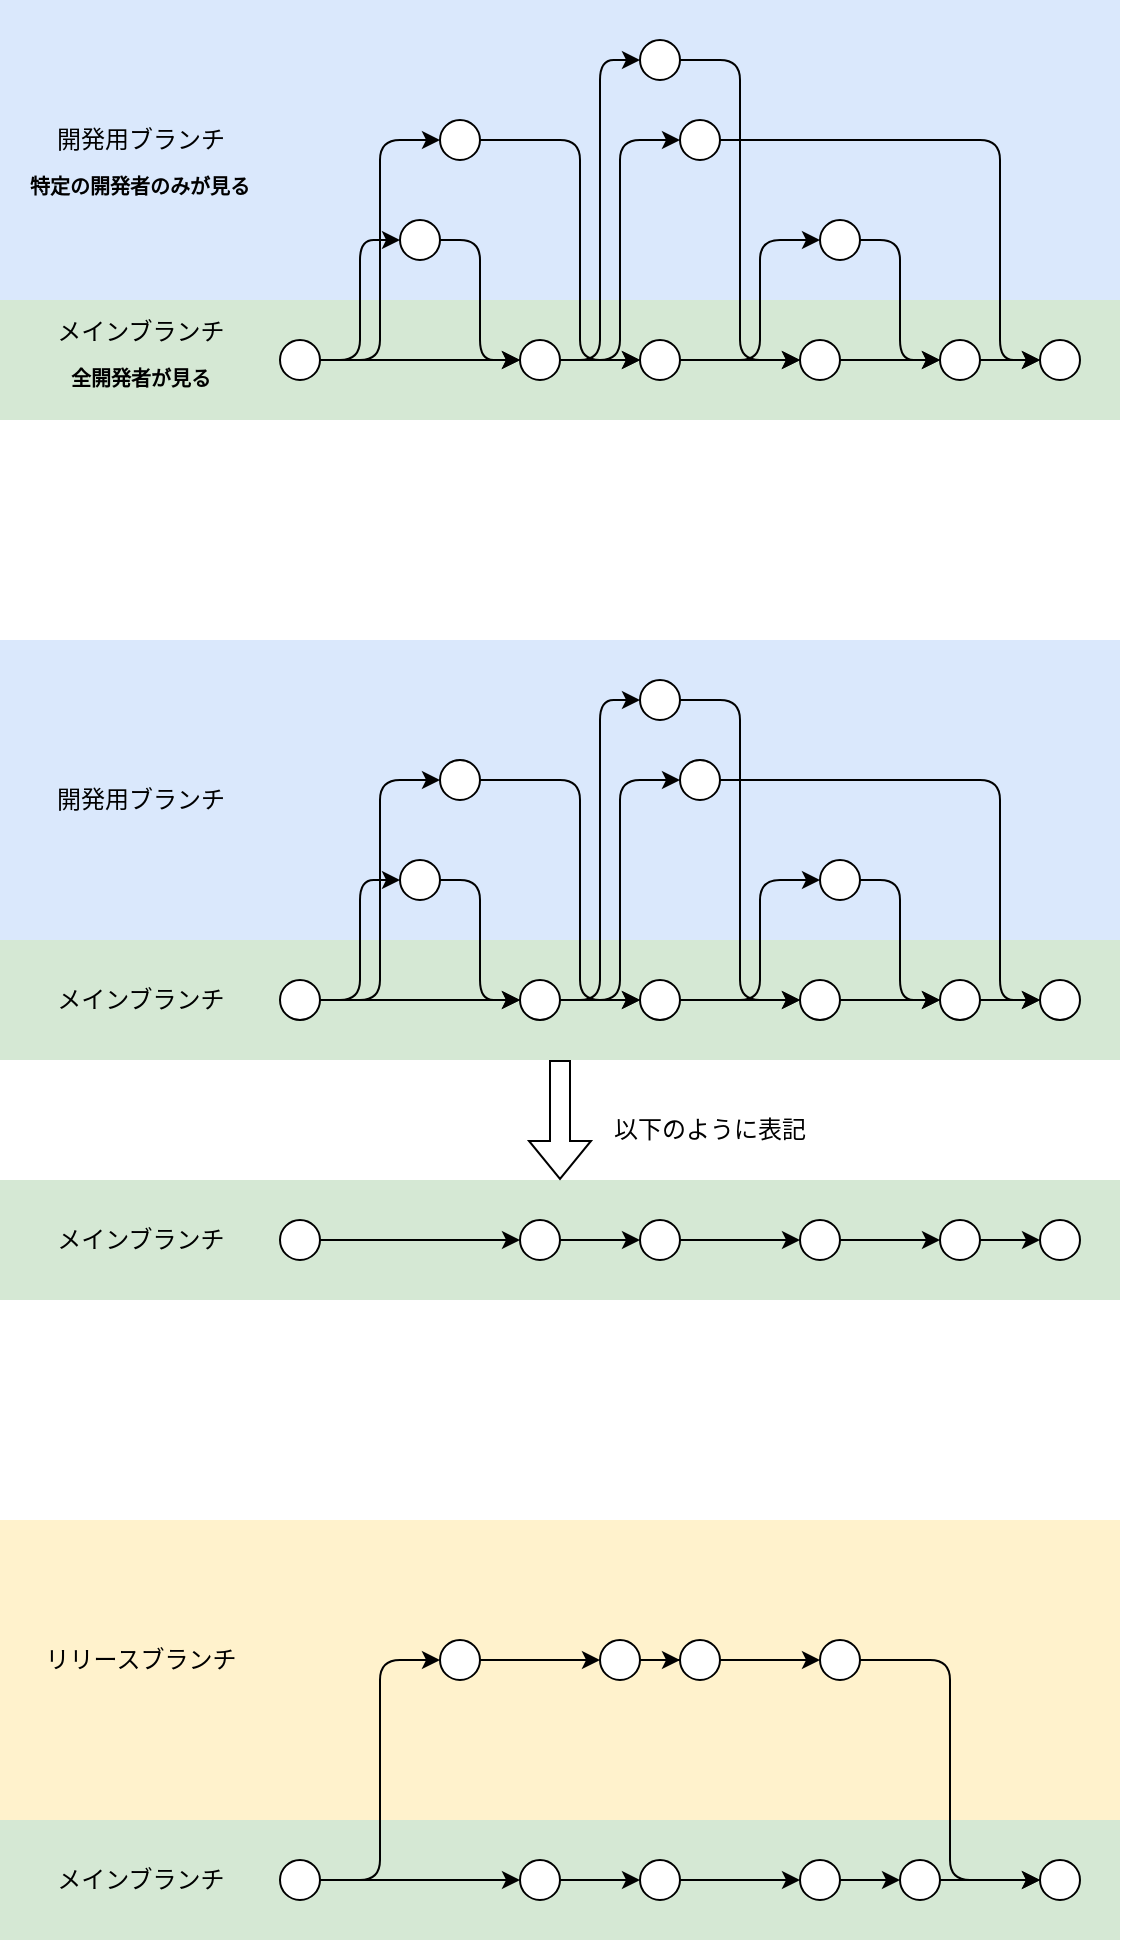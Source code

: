 <mxfile version="24.2.1" type="device">
  <diagram name="ページ1" id="_p8y2ZMvJbF9bzFV4q6h">
    <mxGraphModel dx="819" dy="426" grid="1" gridSize="10" guides="1" tooltips="1" connect="1" arrows="1" fold="1" page="1" pageScale="1" pageWidth="827" pageHeight="1169" math="0" shadow="0">
      <root>
        <mxCell id="0" />
        <mxCell id="1" parent="0" />
        <mxCell id="p1uvAuJWru4tgl7bkKN8-23" value="" style="rounded=0;whiteSpace=wrap;html=1;fillColor=#dae8fc;strokeColor=none;" parent="1" vertex="1">
          <mxGeometry width="560" height="150" as="geometry" />
        </mxCell>
        <mxCell id="p1uvAuJWru4tgl7bkKN8-22" value="" style="rounded=0;whiteSpace=wrap;html=1;fillColor=#d5e8d4;strokeColor=none;" parent="1" vertex="1">
          <mxGeometry y="150" width="560" height="60" as="geometry" />
        </mxCell>
        <mxCell id="p1uvAuJWru4tgl7bkKN8-10" style="edgeStyle=orthogonalEdgeStyle;rounded=0;orthogonalLoop=1;jettySize=auto;html=1;entryX=0;entryY=0.5;entryDx=0;entryDy=0;" parent="1" source="p1uvAuJWru4tgl7bkKN8-1" target="p1uvAuJWru4tgl7bkKN8-6" edge="1">
          <mxGeometry relative="1" as="geometry" />
        </mxCell>
        <mxCell id="p1uvAuJWru4tgl7bkKN8-15" style="edgeStyle=orthogonalEdgeStyle;rounded=1;orthogonalLoop=1;jettySize=auto;html=1;entryX=0;entryY=0.5;entryDx=0;entryDy=0;curved=0;" parent="1" source="p1uvAuJWru4tgl7bkKN8-1" target="p1uvAuJWru4tgl7bkKN8-3" edge="1">
          <mxGeometry relative="1" as="geometry" />
        </mxCell>
        <mxCell id="Q-xTxNDlCBi8yUghtBU0-2" style="edgeStyle=orthogonalEdgeStyle;rounded=1;orthogonalLoop=1;jettySize=auto;html=1;entryX=0;entryY=0.5;entryDx=0;entryDy=0;curved=0;" parent="1" source="p1uvAuJWru4tgl7bkKN8-1" target="p1uvAuJWru4tgl7bkKN8-9" edge="1">
          <mxGeometry relative="1" as="geometry" />
        </mxCell>
        <mxCell id="p1uvAuJWru4tgl7bkKN8-1" value="" style="ellipse;whiteSpace=wrap;html=1;aspect=fixed;" parent="1" vertex="1">
          <mxGeometry x="140" y="170" width="20" height="20" as="geometry" />
        </mxCell>
        <mxCell id="p1uvAuJWru4tgl7bkKN8-16" style="edgeStyle=orthogonalEdgeStyle;rounded=1;orthogonalLoop=1;jettySize=auto;html=1;entryX=0;entryY=0.5;entryDx=0;entryDy=0;curved=0;" parent="1" source="p1uvAuJWru4tgl7bkKN8-3" target="p1uvAuJWru4tgl7bkKN8-6" edge="1">
          <mxGeometry relative="1" as="geometry" />
        </mxCell>
        <mxCell id="p1uvAuJWru4tgl7bkKN8-3" value="" style="ellipse;whiteSpace=wrap;html=1;aspect=fixed;" parent="1" vertex="1">
          <mxGeometry x="200" y="110" width="20" height="20" as="geometry" />
        </mxCell>
        <mxCell id="Q-xTxNDlCBi8yUghtBU0-4" style="edgeStyle=orthogonalEdgeStyle;rounded=1;orthogonalLoop=1;jettySize=auto;html=1;entryX=0;entryY=0.5;entryDx=0;entryDy=0;curved=0;" parent="1" source="p1uvAuJWru4tgl7bkKN8-6" target="p1uvAuJWru4tgl7bkKN8-12" edge="1">
          <mxGeometry relative="1" as="geometry" />
        </mxCell>
        <mxCell id="Q-xTxNDlCBi8yUghtBU0-7" style="edgeStyle=orthogonalEdgeStyle;rounded=0;orthogonalLoop=1;jettySize=auto;html=1;entryX=0;entryY=0.5;entryDx=0;entryDy=0;" parent="1" source="p1uvAuJWru4tgl7bkKN8-6" target="Q-xTxNDlCBi8yUghtBU0-1" edge="1">
          <mxGeometry relative="1" as="geometry" />
        </mxCell>
        <mxCell id="Q-xTxNDlCBi8yUghtBU0-13" style="edgeStyle=orthogonalEdgeStyle;rounded=1;orthogonalLoop=1;jettySize=auto;html=1;entryX=0;entryY=0.5;entryDx=0;entryDy=0;curved=0;" parent="1" source="p1uvAuJWru4tgl7bkKN8-6" target="Q-xTxNDlCBi8yUghtBU0-11" edge="1">
          <mxGeometry relative="1" as="geometry" />
        </mxCell>
        <mxCell id="p1uvAuJWru4tgl7bkKN8-6" value="" style="ellipse;whiteSpace=wrap;html=1;aspect=fixed;" parent="1" vertex="1">
          <mxGeometry x="260" y="170" width="20" height="20" as="geometry" />
        </mxCell>
        <mxCell id="p1uvAuJWru4tgl7bkKN8-11" style="edgeStyle=orthogonalEdgeStyle;rounded=0;orthogonalLoop=1;jettySize=auto;html=1;" parent="1" source="p1uvAuJWru4tgl7bkKN8-7" target="p1uvAuJWru4tgl7bkKN8-8" edge="1">
          <mxGeometry relative="1" as="geometry" />
        </mxCell>
        <mxCell id="p1uvAuJWru4tgl7bkKN8-7" value="" style="ellipse;whiteSpace=wrap;html=1;aspect=fixed;" parent="1" vertex="1">
          <mxGeometry x="400" y="170" width="20" height="20" as="geometry" />
        </mxCell>
        <mxCell id="Q-xTxNDlCBi8yUghtBU0-17" style="edgeStyle=orthogonalEdgeStyle;rounded=0;orthogonalLoop=1;jettySize=auto;html=1;" parent="1" source="p1uvAuJWru4tgl7bkKN8-8" target="Q-xTxNDlCBi8yUghtBU0-15" edge="1">
          <mxGeometry relative="1" as="geometry" />
        </mxCell>
        <mxCell id="p1uvAuJWru4tgl7bkKN8-8" value="" style="ellipse;whiteSpace=wrap;html=1;aspect=fixed;" parent="1" vertex="1">
          <mxGeometry x="470" y="170" width="20" height="20" as="geometry" />
        </mxCell>
        <mxCell id="Q-xTxNDlCBi8yUghtBU0-5" style="edgeStyle=orthogonalEdgeStyle;rounded=1;orthogonalLoop=1;jettySize=auto;html=1;entryX=0;entryY=0.5;entryDx=0;entryDy=0;curved=0;" parent="1" source="p1uvAuJWru4tgl7bkKN8-9" target="Q-xTxNDlCBi8yUghtBU0-1" edge="1">
          <mxGeometry relative="1" as="geometry">
            <Array as="points">
              <mxPoint x="290" y="70" />
              <mxPoint x="290" y="180" />
            </Array>
          </mxGeometry>
        </mxCell>
        <mxCell id="p1uvAuJWru4tgl7bkKN8-9" value="" style="ellipse;whiteSpace=wrap;html=1;aspect=fixed;" parent="1" vertex="1">
          <mxGeometry x="220" y="60" width="20" height="20" as="geometry" />
        </mxCell>
        <mxCell id="Q-xTxNDlCBi8yUghtBU0-8" style="edgeStyle=orthogonalEdgeStyle;rounded=1;orthogonalLoop=1;jettySize=auto;html=1;entryX=0;entryY=0.5;entryDx=0;entryDy=0;curved=0;" parent="1" source="p1uvAuJWru4tgl7bkKN8-12" target="p1uvAuJWru4tgl7bkKN8-7" edge="1">
          <mxGeometry relative="1" as="geometry" />
        </mxCell>
        <mxCell id="p1uvAuJWru4tgl7bkKN8-12" value="" style="ellipse;whiteSpace=wrap;html=1;aspect=fixed;" parent="1" vertex="1">
          <mxGeometry x="320" y="20" width="20" height="20" as="geometry" />
        </mxCell>
        <mxCell id="Q-xTxNDlCBi8yUghtBU0-14" style="edgeStyle=orthogonalEdgeStyle;rounded=1;orthogonalLoop=1;jettySize=auto;html=1;entryX=0;entryY=0.5;entryDx=0;entryDy=0;curved=0;" parent="1" source="p1uvAuJWru4tgl7bkKN8-13" target="p1uvAuJWru4tgl7bkKN8-8" edge="1">
          <mxGeometry relative="1" as="geometry" />
        </mxCell>
        <mxCell id="p1uvAuJWru4tgl7bkKN8-13" value="" style="ellipse;whiteSpace=wrap;html=1;aspect=fixed;" parent="1" vertex="1">
          <mxGeometry x="410" y="110" width="20" height="20" as="geometry" />
        </mxCell>
        <mxCell id="p1uvAuJWru4tgl7bkKN8-86" value="" style="group" parent="1" vertex="1" connectable="0">
          <mxGeometry x="10" y="60" width="120" height="45" as="geometry" />
        </mxCell>
        <mxCell id="p1uvAuJWru4tgl7bkKN8-4" value="開発用ブランチ" style="text;html=1;strokeColor=none;fillColor=none;align=center;verticalAlign=middle;whiteSpace=wrap;rounded=0;" parent="p1uvAuJWru4tgl7bkKN8-86" vertex="1">
          <mxGeometry x="9.5" width="101" height="20" as="geometry" />
        </mxCell>
        <mxCell id="p1uvAuJWru4tgl7bkKN8-85" value="&lt;div style=&quot;font-size: 10px;&quot;&gt;特定の開発者のみが&lt;span style=&quot;background-color: initial;&quot;&gt;見る&lt;/span&gt;&lt;/div&gt;" style="text;html=1;strokeColor=none;fillColor=none;align=center;verticalAlign=middle;whiteSpace=wrap;rounded=0;fontSize=10;fontStyle=1" parent="p1uvAuJWru4tgl7bkKN8-86" vertex="1">
          <mxGeometry y="20" width="120" height="25" as="geometry" />
        </mxCell>
        <mxCell id="p1uvAuJWru4tgl7bkKN8-88" value="" style="group" parent="1" vertex="1" connectable="0">
          <mxGeometry x="14.5" y="155" width="111" height="45" as="geometry" />
        </mxCell>
        <mxCell id="p1uvAuJWru4tgl7bkKN8-2" value="メインブランチ" style="text;html=1;strokeColor=none;fillColor=none;align=center;verticalAlign=middle;whiteSpace=wrap;rounded=0;" parent="p1uvAuJWru4tgl7bkKN8-88" vertex="1">
          <mxGeometry width="111" height="22.5" as="geometry" />
        </mxCell>
        <mxCell id="p1uvAuJWru4tgl7bkKN8-87" value="&lt;font style=&quot;font-size: 10px;&quot;&gt;&lt;b&gt;全開発者が見る&lt;/b&gt;&lt;/font&gt;" style="text;html=1;strokeColor=none;fillColor=none;align=center;verticalAlign=middle;whiteSpace=wrap;rounded=0;" parent="p1uvAuJWru4tgl7bkKN8-88" vertex="1">
          <mxGeometry y="22.5" width="111" height="22.5" as="geometry" />
        </mxCell>
        <mxCell id="Q-xTxNDlCBi8yUghtBU0-9" style="edgeStyle=orthogonalEdgeStyle;rounded=1;orthogonalLoop=1;jettySize=auto;html=1;entryX=0;entryY=0.5;entryDx=0;entryDy=0;curved=0;" parent="1" source="Q-xTxNDlCBi8yUghtBU0-1" target="p1uvAuJWru4tgl7bkKN8-13" edge="1">
          <mxGeometry relative="1" as="geometry">
            <Array as="points">
              <mxPoint x="380" y="180" />
              <mxPoint x="380" y="120" />
            </Array>
          </mxGeometry>
        </mxCell>
        <mxCell id="Q-xTxNDlCBi8yUghtBU0-10" style="edgeStyle=orthogonalEdgeStyle;rounded=0;orthogonalLoop=1;jettySize=auto;html=1;entryX=0;entryY=0.5;entryDx=0;entryDy=0;" parent="1" source="Q-xTxNDlCBi8yUghtBU0-1" target="p1uvAuJWru4tgl7bkKN8-7" edge="1">
          <mxGeometry relative="1" as="geometry" />
        </mxCell>
        <mxCell id="Q-xTxNDlCBi8yUghtBU0-1" value="" style="ellipse;whiteSpace=wrap;html=1;aspect=fixed;" parent="1" vertex="1">
          <mxGeometry x="320" y="170" width="20" height="20" as="geometry" />
        </mxCell>
        <mxCell id="Q-xTxNDlCBi8yUghtBU0-16" style="edgeStyle=orthogonalEdgeStyle;rounded=1;orthogonalLoop=1;jettySize=auto;html=1;entryX=0;entryY=0.5;entryDx=0;entryDy=0;curved=0;" parent="1" source="Q-xTxNDlCBi8yUghtBU0-11" target="Q-xTxNDlCBi8yUghtBU0-15" edge="1">
          <mxGeometry relative="1" as="geometry">
            <Array as="points">
              <mxPoint x="500" y="70" />
              <mxPoint x="500" y="180" />
            </Array>
          </mxGeometry>
        </mxCell>
        <mxCell id="Q-xTxNDlCBi8yUghtBU0-11" value="" style="ellipse;whiteSpace=wrap;html=1;aspect=fixed;" parent="1" vertex="1">
          <mxGeometry x="340" y="60" width="20" height="20" as="geometry" />
        </mxCell>
        <mxCell id="Q-xTxNDlCBi8yUghtBU0-15" value="" style="ellipse;whiteSpace=wrap;html=1;aspect=fixed;" parent="1" vertex="1">
          <mxGeometry x="520" y="170" width="20" height="20" as="geometry" />
        </mxCell>
        <mxCell id="rtJpqdKrXWml77eh1tYl-16" value="" style="rounded=0;whiteSpace=wrap;html=1;fillColor=#dae8fc;strokeColor=none;" vertex="1" parent="1">
          <mxGeometry y="320" width="560" height="150" as="geometry" />
        </mxCell>
        <mxCell id="rtJpqdKrXWml77eh1tYl-17" value="" style="rounded=0;whiteSpace=wrap;html=1;fillColor=#d5e8d4;strokeColor=none;" vertex="1" parent="1">
          <mxGeometry y="470" width="560" height="60" as="geometry" />
        </mxCell>
        <mxCell id="rtJpqdKrXWml77eh1tYl-18" style="edgeStyle=orthogonalEdgeStyle;rounded=0;orthogonalLoop=1;jettySize=auto;html=1;entryX=0;entryY=0.5;entryDx=0;entryDy=0;" edge="1" parent="1" source="rtJpqdKrXWml77eh1tYl-21" target="rtJpqdKrXWml77eh1tYl-27">
          <mxGeometry relative="1" as="geometry" />
        </mxCell>
        <mxCell id="rtJpqdKrXWml77eh1tYl-19" style="edgeStyle=orthogonalEdgeStyle;rounded=1;orthogonalLoop=1;jettySize=auto;html=1;entryX=0;entryY=0.5;entryDx=0;entryDy=0;curved=0;" edge="1" parent="1" source="rtJpqdKrXWml77eh1tYl-21" target="rtJpqdKrXWml77eh1tYl-23">
          <mxGeometry relative="1" as="geometry" />
        </mxCell>
        <mxCell id="rtJpqdKrXWml77eh1tYl-20" style="edgeStyle=orthogonalEdgeStyle;rounded=1;orthogonalLoop=1;jettySize=auto;html=1;entryX=0;entryY=0.5;entryDx=0;entryDy=0;curved=0;" edge="1" parent="1" source="rtJpqdKrXWml77eh1tYl-21" target="rtJpqdKrXWml77eh1tYl-33">
          <mxGeometry relative="1" as="geometry" />
        </mxCell>
        <mxCell id="rtJpqdKrXWml77eh1tYl-21" value="" style="ellipse;whiteSpace=wrap;html=1;aspect=fixed;" vertex="1" parent="1">
          <mxGeometry x="140" y="490" width="20" height="20" as="geometry" />
        </mxCell>
        <mxCell id="rtJpqdKrXWml77eh1tYl-22" style="edgeStyle=orthogonalEdgeStyle;rounded=1;orthogonalLoop=1;jettySize=auto;html=1;entryX=0;entryY=0.5;entryDx=0;entryDy=0;curved=0;" edge="1" parent="1" source="rtJpqdKrXWml77eh1tYl-23" target="rtJpqdKrXWml77eh1tYl-27">
          <mxGeometry relative="1" as="geometry" />
        </mxCell>
        <mxCell id="rtJpqdKrXWml77eh1tYl-23" value="" style="ellipse;whiteSpace=wrap;html=1;aspect=fixed;" vertex="1" parent="1">
          <mxGeometry x="200" y="430" width="20" height="20" as="geometry" />
        </mxCell>
        <mxCell id="rtJpqdKrXWml77eh1tYl-24" style="edgeStyle=orthogonalEdgeStyle;rounded=1;orthogonalLoop=1;jettySize=auto;html=1;entryX=0;entryY=0.5;entryDx=0;entryDy=0;curved=0;" edge="1" parent="1" source="rtJpqdKrXWml77eh1tYl-27" target="rtJpqdKrXWml77eh1tYl-35">
          <mxGeometry relative="1" as="geometry" />
        </mxCell>
        <mxCell id="rtJpqdKrXWml77eh1tYl-25" style="edgeStyle=orthogonalEdgeStyle;rounded=0;orthogonalLoop=1;jettySize=auto;html=1;entryX=0;entryY=0.5;entryDx=0;entryDy=0;" edge="1" parent="1" source="rtJpqdKrXWml77eh1tYl-27" target="rtJpqdKrXWml77eh1tYl-46">
          <mxGeometry relative="1" as="geometry" />
        </mxCell>
        <mxCell id="rtJpqdKrXWml77eh1tYl-26" style="edgeStyle=orthogonalEdgeStyle;rounded=1;orthogonalLoop=1;jettySize=auto;html=1;entryX=0;entryY=0.5;entryDx=0;entryDy=0;curved=0;" edge="1" parent="1" source="rtJpqdKrXWml77eh1tYl-27" target="rtJpqdKrXWml77eh1tYl-48">
          <mxGeometry relative="1" as="geometry" />
        </mxCell>
        <mxCell id="rtJpqdKrXWml77eh1tYl-27" value="" style="ellipse;whiteSpace=wrap;html=1;aspect=fixed;" vertex="1" parent="1">
          <mxGeometry x="260" y="490" width="20" height="20" as="geometry" />
        </mxCell>
        <mxCell id="rtJpqdKrXWml77eh1tYl-28" style="edgeStyle=orthogonalEdgeStyle;rounded=0;orthogonalLoop=1;jettySize=auto;html=1;" edge="1" parent="1" source="rtJpqdKrXWml77eh1tYl-29" target="rtJpqdKrXWml77eh1tYl-31">
          <mxGeometry relative="1" as="geometry" />
        </mxCell>
        <mxCell id="rtJpqdKrXWml77eh1tYl-29" value="" style="ellipse;whiteSpace=wrap;html=1;aspect=fixed;" vertex="1" parent="1">
          <mxGeometry x="400" y="490" width="20" height="20" as="geometry" />
        </mxCell>
        <mxCell id="rtJpqdKrXWml77eh1tYl-30" style="edgeStyle=orthogonalEdgeStyle;rounded=0;orthogonalLoop=1;jettySize=auto;html=1;" edge="1" parent="1" source="rtJpqdKrXWml77eh1tYl-31" target="rtJpqdKrXWml77eh1tYl-49">
          <mxGeometry relative="1" as="geometry" />
        </mxCell>
        <mxCell id="rtJpqdKrXWml77eh1tYl-31" value="" style="ellipse;whiteSpace=wrap;html=1;aspect=fixed;" vertex="1" parent="1">
          <mxGeometry x="470" y="490" width="20" height="20" as="geometry" />
        </mxCell>
        <mxCell id="rtJpqdKrXWml77eh1tYl-32" style="edgeStyle=orthogonalEdgeStyle;rounded=1;orthogonalLoop=1;jettySize=auto;html=1;entryX=0;entryY=0.5;entryDx=0;entryDy=0;curved=0;" edge="1" parent="1" source="rtJpqdKrXWml77eh1tYl-33" target="rtJpqdKrXWml77eh1tYl-46">
          <mxGeometry relative="1" as="geometry">
            <Array as="points">
              <mxPoint x="290" y="390" />
              <mxPoint x="290" y="500" />
            </Array>
          </mxGeometry>
        </mxCell>
        <mxCell id="rtJpqdKrXWml77eh1tYl-33" value="" style="ellipse;whiteSpace=wrap;html=1;aspect=fixed;" vertex="1" parent="1">
          <mxGeometry x="220" y="380" width="20" height="20" as="geometry" />
        </mxCell>
        <mxCell id="rtJpqdKrXWml77eh1tYl-34" style="edgeStyle=orthogonalEdgeStyle;rounded=1;orthogonalLoop=1;jettySize=auto;html=1;entryX=0;entryY=0.5;entryDx=0;entryDy=0;curved=0;" edge="1" parent="1" source="rtJpqdKrXWml77eh1tYl-35" target="rtJpqdKrXWml77eh1tYl-29">
          <mxGeometry relative="1" as="geometry" />
        </mxCell>
        <mxCell id="rtJpqdKrXWml77eh1tYl-35" value="" style="ellipse;whiteSpace=wrap;html=1;aspect=fixed;" vertex="1" parent="1">
          <mxGeometry x="320" y="340" width="20" height="20" as="geometry" />
        </mxCell>
        <mxCell id="rtJpqdKrXWml77eh1tYl-36" style="edgeStyle=orthogonalEdgeStyle;rounded=1;orthogonalLoop=1;jettySize=auto;html=1;entryX=0;entryY=0.5;entryDx=0;entryDy=0;curved=0;" edge="1" parent="1" source="rtJpqdKrXWml77eh1tYl-37" target="rtJpqdKrXWml77eh1tYl-31">
          <mxGeometry relative="1" as="geometry" />
        </mxCell>
        <mxCell id="rtJpqdKrXWml77eh1tYl-37" value="" style="ellipse;whiteSpace=wrap;html=1;aspect=fixed;" vertex="1" parent="1">
          <mxGeometry x="410" y="430" width="20" height="20" as="geometry" />
        </mxCell>
        <mxCell id="rtJpqdKrXWml77eh1tYl-44" style="edgeStyle=orthogonalEdgeStyle;rounded=1;orthogonalLoop=1;jettySize=auto;html=1;entryX=0;entryY=0.5;entryDx=0;entryDy=0;curved=0;" edge="1" parent="1" source="rtJpqdKrXWml77eh1tYl-46" target="rtJpqdKrXWml77eh1tYl-37">
          <mxGeometry relative="1" as="geometry">
            <Array as="points">
              <mxPoint x="380" y="500" />
              <mxPoint x="380" y="440" />
            </Array>
          </mxGeometry>
        </mxCell>
        <mxCell id="rtJpqdKrXWml77eh1tYl-45" style="edgeStyle=orthogonalEdgeStyle;rounded=0;orthogonalLoop=1;jettySize=auto;html=1;entryX=0;entryY=0.5;entryDx=0;entryDy=0;" edge="1" parent="1" source="rtJpqdKrXWml77eh1tYl-46" target="rtJpqdKrXWml77eh1tYl-29">
          <mxGeometry relative="1" as="geometry" />
        </mxCell>
        <mxCell id="rtJpqdKrXWml77eh1tYl-46" value="" style="ellipse;whiteSpace=wrap;html=1;aspect=fixed;" vertex="1" parent="1">
          <mxGeometry x="320" y="490" width="20" height="20" as="geometry" />
        </mxCell>
        <mxCell id="rtJpqdKrXWml77eh1tYl-47" style="edgeStyle=orthogonalEdgeStyle;rounded=1;orthogonalLoop=1;jettySize=auto;html=1;entryX=0;entryY=0.5;entryDx=0;entryDy=0;curved=0;" edge="1" parent="1" source="rtJpqdKrXWml77eh1tYl-48" target="rtJpqdKrXWml77eh1tYl-49">
          <mxGeometry relative="1" as="geometry">
            <Array as="points">
              <mxPoint x="500" y="390" />
              <mxPoint x="500" y="500" />
            </Array>
          </mxGeometry>
        </mxCell>
        <mxCell id="rtJpqdKrXWml77eh1tYl-48" value="" style="ellipse;whiteSpace=wrap;html=1;aspect=fixed;" vertex="1" parent="1">
          <mxGeometry x="340" y="380" width="20" height="20" as="geometry" />
        </mxCell>
        <mxCell id="rtJpqdKrXWml77eh1tYl-49" value="" style="ellipse;whiteSpace=wrap;html=1;aspect=fixed;" vertex="1" parent="1">
          <mxGeometry x="520" y="490" width="20" height="20" as="geometry" />
        </mxCell>
        <mxCell id="rtJpqdKrXWml77eh1tYl-39" value="開発用ブランチ" style="text;html=1;strokeColor=none;fillColor=none;align=center;verticalAlign=middle;whiteSpace=wrap;rounded=0;" vertex="1" parent="1">
          <mxGeometry x="19.5" y="390" width="101" height="20" as="geometry" />
        </mxCell>
        <mxCell id="rtJpqdKrXWml77eh1tYl-42" value="メインブランチ" style="text;html=1;strokeColor=none;fillColor=none;align=center;verticalAlign=middle;whiteSpace=wrap;rounded=0;" vertex="1" parent="1">
          <mxGeometry x="14.5" y="488.75" width="111" height="22.5" as="geometry" />
        </mxCell>
        <mxCell id="rtJpqdKrXWml77eh1tYl-50" value="" style="rounded=0;whiteSpace=wrap;html=1;fillColor=#d5e8d4;strokeColor=none;" vertex="1" parent="1">
          <mxGeometry y="590" width="560" height="60" as="geometry" />
        </mxCell>
        <mxCell id="rtJpqdKrXWml77eh1tYl-51" style="edgeStyle=orthogonalEdgeStyle;rounded=0;orthogonalLoop=1;jettySize=auto;html=1;entryX=0;entryY=0.5;entryDx=0;entryDy=0;" edge="1" parent="1" source="rtJpqdKrXWml77eh1tYl-52" target="rtJpqdKrXWml77eh1tYl-54">
          <mxGeometry relative="1" as="geometry" />
        </mxCell>
        <mxCell id="rtJpqdKrXWml77eh1tYl-52" value="" style="ellipse;whiteSpace=wrap;html=1;aspect=fixed;" vertex="1" parent="1">
          <mxGeometry x="140" y="610" width="20" height="20" as="geometry" />
        </mxCell>
        <mxCell id="rtJpqdKrXWml77eh1tYl-53" style="edgeStyle=orthogonalEdgeStyle;rounded=0;orthogonalLoop=1;jettySize=auto;html=1;entryX=0;entryY=0.5;entryDx=0;entryDy=0;" edge="1" parent="1" source="rtJpqdKrXWml77eh1tYl-54" target="rtJpqdKrXWml77eh1tYl-60">
          <mxGeometry relative="1" as="geometry" />
        </mxCell>
        <mxCell id="rtJpqdKrXWml77eh1tYl-54" value="" style="ellipse;whiteSpace=wrap;html=1;aspect=fixed;" vertex="1" parent="1">
          <mxGeometry x="260" y="610" width="20" height="20" as="geometry" />
        </mxCell>
        <mxCell id="rtJpqdKrXWml77eh1tYl-55" style="edgeStyle=orthogonalEdgeStyle;rounded=0;orthogonalLoop=1;jettySize=auto;html=1;" edge="1" parent="1" source="rtJpqdKrXWml77eh1tYl-56" target="rtJpqdKrXWml77eh1tYl-58">
          <mxGeometry relative="1" as="geometry" />
        </mxCell>
        <mxCell id="rtJpqdKrXWml77eh1tYl-56" value="" style="ellipse;whiteSpace=wrap;html=1;aspect=fixed;" vertex="1" parent="1">
          <mxGeometry x="400" y="610" width="20" height="20" as="geometry" />
        </mxCell>
        <mxCell id="rtJpqdKrXWml77eh1tYl-57" style="edgeStyle=orthogonalEdgeStyle;rounded=0;orthogonalLoop=1;jettySize=auto;html=1;" edge="1" parent="1" source="rtJpqdKrXWml77eh1tYl-58" target="rtJpqdKrXWml77eh1tYl-61">
          <mxGeometry relative="1" as="geometry" />
        </mxCell>
        <mxCell id="rtJpqdKrXWml77eh1tYl-58" value="" style="ellipse;whiteSpace=wrap;html=1;aspect=fixed;" vertex="1" parent="1">
          <mxGeometry x="470" y="610" width="20" height="20" as="geometry" />
        </mxCell>
        <mxCell id="rtJpqdKrXWml77eh1tYl-59" style="edgeStyle=orthogonalEdgeStyle;rounded=0;orthogonalLoop=1;jettySize=auto;html=1;entryX=0;entryY=0.5;entryDx=0;entryDy=0;" edge="1" parent="1" source="rtJpqdKrXWml77eh1tYl-60" target="rtJpqdKrXWml77eh1tYl-56">
          <mxGeometry relative="1" as="geometry" />
        </mxCell>
        <mxCell id="rtJpqdKrXWml77eh1tYl-60" value="" style="ellipse;whiteSpace=wrap;html=1;aspect=fixed;" vertex="1" parent="1">
          <mxGeometry x="320" y="610" width="20" height="20" as="geometry" />
        </mxCell>
        <mxCell id="rtJpqdKrXWml77eh1tYl-61" value="" style="ellipse;whiteSpace=wrap;html=1;aspect=fixed;" vertex="1" parent="1">
          <mxGeometry x="520" y="610" width="20" height="20" as="geometry" />
        </mxCell>
        <mxCell id="rtJpqdKrXWml77eh1tYl-62" value="メインブランチ" style="text;html=1;strokeColor=none;fillColor=none;align=center;verticalAlign=middle;whiteSpace=wrap;rounded=0;" vertex="1" parent="1">
          <mxGeometry x="14.5" y="608.75" width="111" height="22.5" as="geometry" />
        </mxCell>
        <mxCell id="rtJpqdKrXWml77eh1tYl-63" value="" style="shape=flexArrow;endArrow=classic;html=1;rounded=0;" edge="1" parent="1" source="rtJpqdKrXWml77eh1tYl-17" target="rtJpqdKrXWml77eh1tYl-50">
          <mxGeometry width="50" height="50" relative="1" as="geometry">
            <mxPoint x="320" y="561.25" as="sourcePoint" />
            <mxPoint x="370" y="511.25" as="targetPoint" />
          </mxGeometry>
        </mxCell>
        <mxCell id="rtJpqdKrXWml77eh1tYl-64" value="以下のように表記" style="text;html=1;align=center;verticalAlign=middle;whiteSpace=wrap;rounded=0;" vertex="1" parent="1">
          <mxGeometry x="300" y="550" width="110" height="30" as="geometry" />
        </mxCell>
        <mxCell id="rtJpqdKrXWml77eh1tYl-65" value="" style="rounded=0;whiteSpace=wrap;html=1;fillColor=#fff2cc;strokeColor=none;" vertex="1" parent="1">
          <mxGeometry y="760" width="560" height="150" as="geometry" />
        </mxCell>
        <mxCell id="rtJpqdKrXWml77eh1tYl-66" value="" style="rounded=0;whiteSpace=wrap;html=1;fillColor=#d5e8d4;strokeColor=none;" vertex="1" parent="1">
          <mxGeometry y="910" width="560" height="60" as="geometry" />
        </mxCell>
        <mxCell id="rtJpqdKrXWml77eh1tYl-67" style="edgeStyle=orthogonalEdgeStyle;rounded=0;orthogonalLoop=1;jettySize=auto;html=1;entryX=0;entryY=0.5;entryDx=0;entryDy=0;" edge="1" parent="1" source="rtJpqdKrXWml77eh1tYl-70" target="rtJpqdKrXWml77eh1tYl-76">
          <mxGeometry relative="1" as="geometry" />
        </mxCell>
        <mxCell id="rtJpqdKrXWml77eh1tYl-69" style="edgeStyle=orthogonalEdgeStyle;rounded=1;orthogonalLoop=1;jettySize=auto;html=1;entryX=0;entryY=0.5;entryDx=0;entryDy=0;curved=0;" edge="1" parent="1" source="rtJpqdKrXWml77eh1tYl-70" target="rtJpqdKrXWml77eh1tYl-82">
          <mxGeometry relative="1" as="geometry" />
        </mxCell>
        <mxCell id="rtJpqdKrXWml77eh1tYl-70" value="" style="ellipse;whiteSpace=wrap;html=1;aspect=fixed;" vertex="1" parent="1">
          <mxGeometry x="140" y="930" width="20" height="20" as="geometry" />
        </mxCell>
        <mxCell id="rtJpqdKrXWml77eh1tYl-100" style="edgeStyle=orthogonalEdgeStyle;rounded=0;orthogonalLoop=1;jettySize=auto;html=1;" edge="1" parent="1" source="rtJpqdKrXWml77eh1tYl-72" target="rtJpqdKrXWml77eh1tYl-97">
          <mxGeometry relative="1" as="geometry" />
        </mxCell>
        <mxCell id="rtJpqdKrXWml77eh1tYl-72" value="" style="ellipse;whiteSpace=wrap;html=1;aspect=fixed;" vertex="1" parent="1">
          <mxGeometry x="300" y="820" width="20" height="20" as="geometry" />
        </mxCell>
        <mxCell id="rtJpqdKrXWml77eh1tYl-74" style="edgeStyle=orthogonalEdgeStyle;rounded=0;orthogonalLoop=1;jettySize=auto;html=1;entryX=0;entryY=0.5;entryDx=0;entryDy=0;" edge="1" parent="1" source="rtJpqdKrXWml77eh1tYl-76" target="rtJpqdKrXWml77eh1tYl-95">
          <mxGeometry relative="1" as="geometry" />
        </mxCell>
        <mxCell id="rtJpqdKrXWml77eh1tYl-76" value="" style="ellipse;whiteSpace=wrap;html=1;aspect=fixed;" vertex="1" parent="1">
          <mxGeometry x="260" y="930" width="20" height="20" as="geometry" />
        </mxCell>
        <mxCell id="rtJpqdKrXWml77eh1tYl-77" style="edgeStyle=orthogonalEdgeStyle;rounded=0;orthogonalLoop=1;jettySize=auto;html=1;" edge="1" parent="1" source="rtJpqdKrXWml77eh1tYl-78" target="rtJpqdKrXWml77eh1tYl-80">
          <mxGeometry relative="1" as="geometry" />
        </mxCell>
        <mxCell id="rtJpqdKrXWml77eh1tYl-78" value="" style="ellipse;whiteSpace=wrap;html=1;aspect=fixed;" vertex="1" parent="1">
          <mxGeometry x="400" y="930" width="20" height="20" as="geometry" />
        </mxCell>
        <mxCell id="rtJpqdKrXWml77eh1tYl-79" style="edgeStyle=orthogonalEdgeStyle;rounded=0;orthogonalLoop=1;jettySize=auto;html=1;" edge="1" parent="1" source="rtJpqdKrXWml77eh1tYl-80" target="rtJpqdKrXWml77eh1tYl-98">
          <mxGeometry relative="1" as="geometry" />
        </mxCell>
        <mxCell id="rtJpqdKrXWml77eh1tYl-80" value="" style="ellipse;whiteSpace=wrap;html=1;aspect=fixed;" vertex="1" parent="1">
          <mxGeometry x="450" y="930" width="20" height="20" as="geometry" />
        </mxCell>
        <mxCell id="rtJpqdKrXWml77eh1tYl-99" style="edgeStyle=orthogonalEdgeStyle;rounded=0;orthogonalLoop=1;jettySize=auto;html=1;entryX=0;entryY=0.5;entryDx=0;entryDy=0;" edge="1" parent="1" source="rtJpqdKrXWml77eh1tYl-82" target="rtJpqdKrXWml77eh1tYl-72">
          <mxGeometry relative="1" as="geometry" />
        </mxCell>
        <mxCell id="rtJpqdKrXWml77eh1tYl-82" value="" style="ellipse;whiteSpace=wrap;html=1;aspect=fixed;" vertex="1" parent="1">
          <mxGeometry x="220" y="820" width="20" height="20" as="geometry" />
        </mxCell>
        <mxCell id="rtJpqdKrXWml77eh1tYl-102" style="edgeStyle=orthogonalEdgeStyle;rounded=1;orthogonalLoop=1;jettySize=auto;html=1;entryX=0;entryY=0.5;entryDx=0;entryDy=0;curved=0;" edge="1" parent="1" source="rtJpqdKrXWml77eh1tYl-84" target="rtJpqdKrXWml77eh1tYl-98">
          <mxGeometry relative="1" as="geometry" />
        </mxCell>
        <mxCell id="rtJpqdKrXWml77eh1tYl-84" value="" style="ellipse;whiteSpace=wrap;html=1;aspect=fixed;" vertex="1" parent="1">
          <mxGeometry x="410" y="820" width="20" height="20" as="geometry" />
        </mxCell>
        <mxCell id="rtJpqdKrXWml77eh1tYl-94" style="edgeStyle=orthogonalEdgeStyle;rounded=0;orthogonalLoop=1;jettySize=auto;html=1;entryX=0;entryY=0.5;entryDx=0;entryDy=0;" edge="1" parent="1" source="rtJpqdKrXWml77eh1tYl-95" target="rtJpqdKrXWml77eh1tYl-78">
          <mxGeometry relative="1" as="geometry" />
        </mxCell>
        <mxCell id="rtJpqdKrXWml77eh1tYl-95" value="" style="ellipse;whiteSpace=wrap;html=1;aspect=fixed;" vertex="1" parent="1">
          <mxGeometry x="320" y="930" width="20" height="20" as="geometry" />
        </mxCell>
        <mxCell id="rtJpqdKrXWml77eh1tYl-101" style="edgeStyle=orthogonalEdgeStyle;rounded=0;orthogonalLoop=1;jettySize=auto;html=1;" edge="1" parent="1" source="rtJpqdKrXWml77eh1tYl-97" target="rtJpqdKrXWml77eh1tYl-84">
          <mxGeometry relative="1" as="geometry" />
        </mxCell>
        <mxCell id="rtJpqdKrXWml77eh1tYl-97" value="" style="ellipse;whiteSpace=wrap;html=1;aspect=fixed;" vertex="1" parent="1">
          <mxGeometry x="340" y="820" width="20" height="20" as="geometry" />
        </mxCell>
        <mxCell id="rtJpqdKrXWml77eh1tYl-98" value="" style="ellipse;whiteSpace=wrap;html=1;aspect=fixed;" vertex="1" parent="1">
          <mxGeometry x="520" y="930" width="20" height="20" as="geometry" />
        </mxCell>
        <mxCell id="rtJpqdKrXWml77eh1tYl-103" value="メインブランチ" style="text;html=1;strokeColor=none;fillColor=none;align=center;verticalAlign=middle;whiteSpace=wrap;rounded=0;" vertex="1" parent="1">
          <mxGeometry x="14.5" y="928.75" width="111" height="22.5" as="geometry" />
        </mxCell>
        <mxCell id="rtJpqdKrXWml77eh1tYl-104" value="リリースブランチ" style="text;html=1;strokeColor=none;fillColor=none;align=center;verticalAlign=middle;whiteSpace=wrap;rounded=0;" vertex="1" parent="1">
          <mxGeometry x="14.5" y="818.75" width="111" height="22.5" as="geometry" />
        </mxCell>
      </root>
    </mxGraphModel>
  </diagram>
</mxfile>

